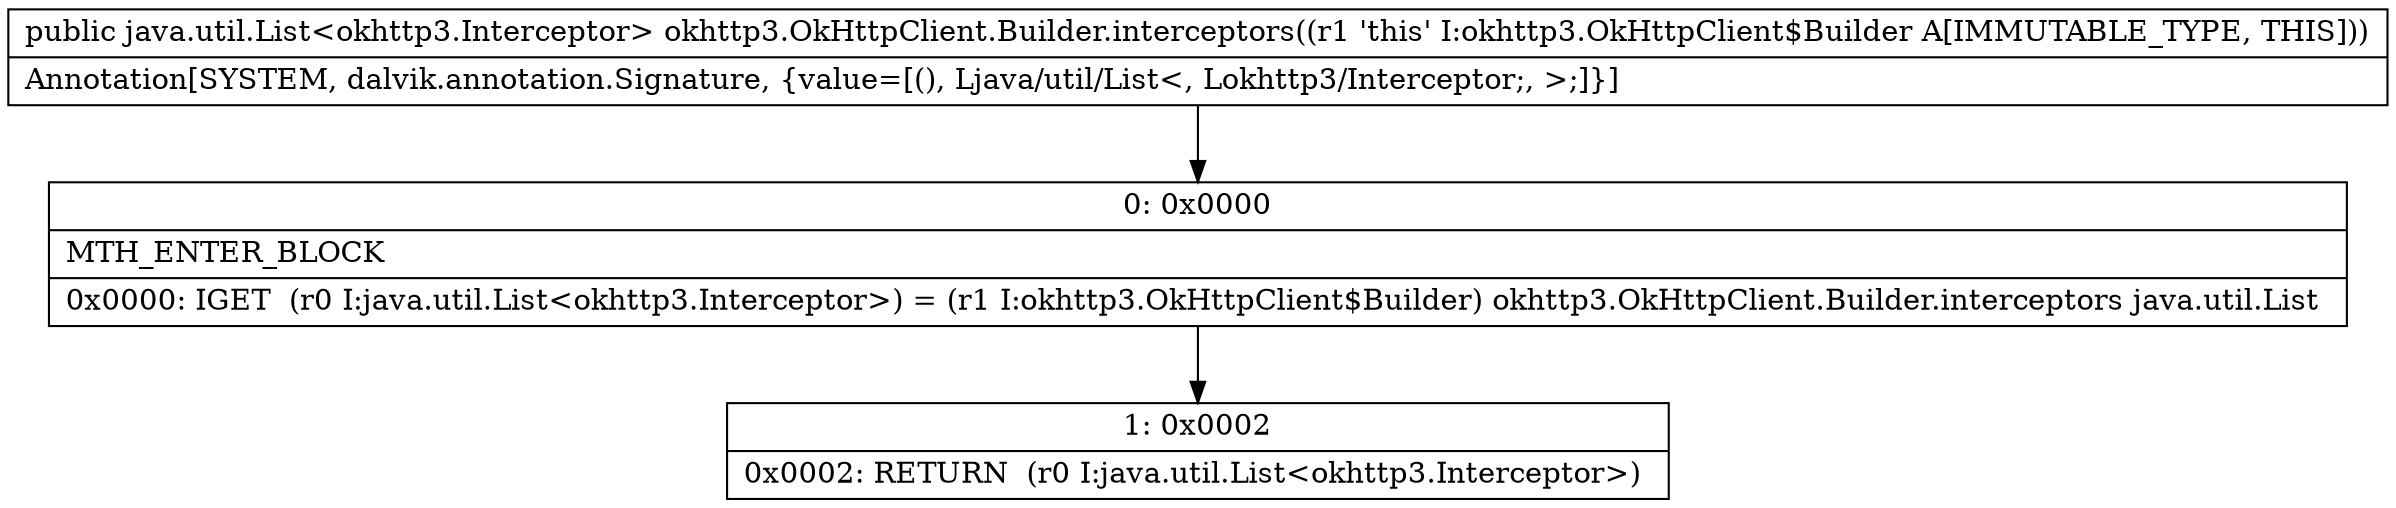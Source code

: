digraph "CFG forokhttp3.OkHttpClient.Builder.interceptors()Ljava\/util\/List;" {
Node_0 [shape=record,label="{0\:\ 0x0000|MTH_ENTER_BLOCK\l|0x0000: IGET  (r0 I:java.util.List\<okhttp3.Interceptor\>) = (r1 I:okhttp3.OkHttpClient$Builder) okhttp3.OkHttpClient.Builder.interceptors java.util.List \l}"];
Node_1 [shape=record,label="{1\:\ 0x0002|0x0002: RETURN  (r0 I:java.util.List\<okhttp3.Interceptor\>) \l}"];
MethodNode[shape=record,label="{public java.util.List\<okhttp3.Interceptor\> okhttp3.OkHttpClient.Builder.interceptors((r1 'this' I:okhttp3.OkHttpClient$Builder A[IMMUTABLE_TYPE, THIS]))  | Annotation[SYSTEM, dalvik.annotation.Signature, \{value=[(), Ljava\/util\/List\<, Lokhttp3\/Interceptor;, \>;]\}]\l}"];
MethodNode -> Node_0;
Node_0 -> Node_1;
}


